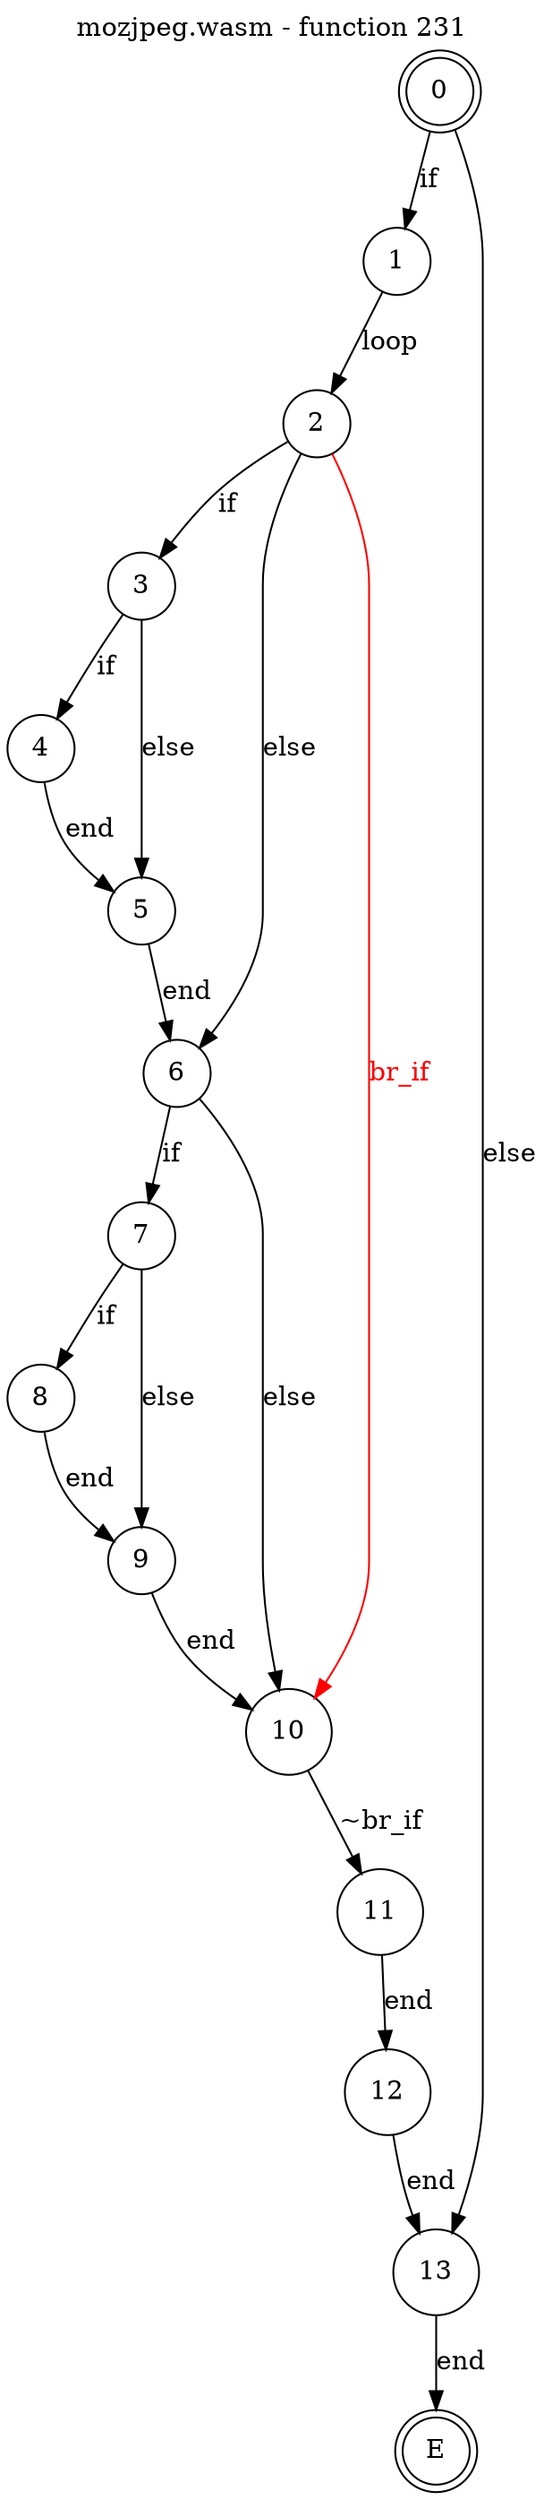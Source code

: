 digraph finite_state_machine {
    label = "mozjpeg.wasm - function 231"
    labelloc =  t
    labelfontsize = 16
    labelfontcolor = black
    labelfontname = "Helvetica"
    node [shape = doublecircle]; 0 E ;
    node [shape = circle];
    0 -> 1[label="if"];
    0 -> 13[label="else"];
    1 -> 2[label="loop"];
    2 -> 3[label="if"];
    2 -> 6[label="else"];
    3 -> 4[label="if"];
    3 -> 5[label="else"];
    4 -> 5[label="end"];
    5 -> 6[label="end"];
    6 -> 7[label="if"];
    6 -> 10[label="else"];
    7 -> 8[label="if"];
    7 -> 9[label="else"];
    8 -> 9[label="end"];
    9 -> 10[label="end"];
    10 -> 11[label="~br_if"];
    10 -> 2[color="red" dir=back fontcolor="red" label="br_if"];
    11 -> 12[label="end"];
    12 -> 13[label="end"];
    13 -> E[label="end"];
}
